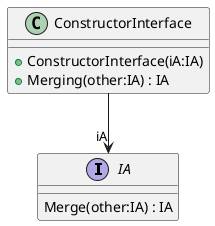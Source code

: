 ﻿@startuml
interface IA {
    Merge(other:IA) : IA
}
class ConstructorInterface {
    + ConstructorInterface(iA:IA)
    + Merging(other:IA) : IA
}
ConstructorInterface --> "iA" IA
@enduml
